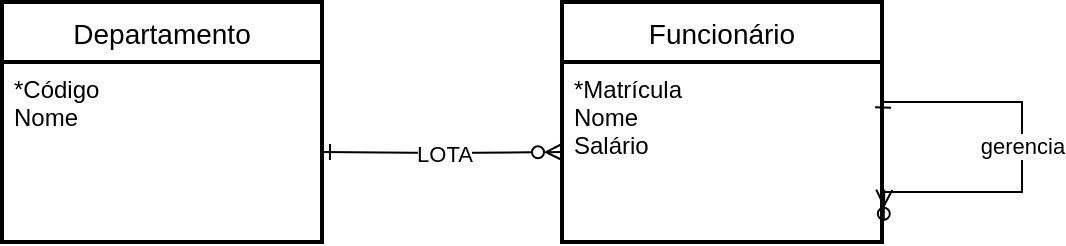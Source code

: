 <mxfile version="15.4.3" type="github">
  <diagram id="R2lEEEUBdFMjLlhIrx00" name="Page-1">
    <mxGraphModel dx="599" dy="359" grid="1" gridSize="10" guides="1" tooltips="1" connect="1" arrows="1" fold="1" page="1" pageScale="1" pageWidth="850" pageHeight="1100" math="0" shadow="0" extFonts="Permanent Marker^https://fonts.googleapis.com/css?family=Permanent+Marker">
      <root>
        <mxCell id="0" />
        <mxCell id="1" parent="0" />
        <mxCell id="7WtKob1lGojaLKXV-pY6-1" value="Departamento" style="swimlane;childLayout=stackLayout;horizontal=1;startSize=30;horizontalStack=0;rounded=0;fontSize=14;fontStyle=0;strokeWidth=2;resizeParent=0;resizeLast=1;shadow=0;dashed=0;align=center;strokeColor=default;fillColor=default;" vertex="1" parent="1">
          <mxGeometry x="180" y="100" width="160" height="120" as="geometry" />
        </mxCell>
        <mxCell id="7WtKob1lGojaLKXV-pY6-2" value="*Código&#xa;Nome" style="align=left;strokeColor=none;fillColor=none;spacingLeft=4;fontSize=12;verticalAlign=top;resizable=0;rotatable=0;part=1;" vertex="1" parent="7WtKob1lGojaLKXV-pY6-1">
          <mxGeometry y="30" width="160" height="90" as="geometry" />
        </mxCell>
        <mxCell id="7WtKob1lGojaLKXV-pY6-3" value="Funcionário" style="swimlane;childLayout=stackLayout;horizontal=1;startSize=30;horizontalStack=0;rounded=0;fontSize=14;fontStyle=0;strokeWidth=2;resizeParent=0;resizeLast=1;shadow=0;dashed=0;align=center;strokeColor=default;fillColor=default;" vertex="1" parent="1">
          <mxGeometry x="460" y="100" width="160" height="120" as="geometry" />
        </mxCell>
        <mxCell id="7WtKob1lGojaLKXV-pY6-4" value="*Matrícula&#xa;Nome&#xa;Salário" style="align=left;strokeColor=none;fillColor=none;spacingLeft=4;fontSize=12;verticalAlign=top;resizable=0;rotatable=0;part=1;" vertex="1" parent="7WtKob1lGojaLKXV-pY6-3">
          <mxGeometry y="30" width="160" height="90" as="geometry" />
        </mxCell>
        <mxCell id="7WtKob1lGojaLKXV-pY6-6" value="gerencia" style="edgeStyle=orthogonalEdgeStyle;rounded=0;orthogonalLoop=1;jettySize=auto;html=1;exitX=1.004;exitY=0.208;exitDx=0;exitDy=0;entryX=1.007;entryY=0.71;entryDx=0;entryDy=0;startArrow=ERone;startFill=0;endArrow=ERzeroToMany;endFill=0;exitPerimeter=0;entryPerimeter=0;" edge="1" parent="7WtKob1lGojaLKXV-pY6-3" source="7WtKob1lGojaLKXV-pY6-4" target="7WtKob1lGojaLKXV-pY6-4">
          <mxGeometry relative="1" as="geometry">
            <Array as="points">
              <mxPoint x="161" y="50" />
              <mxPoint x="230" y="50" />
              <mxPoint x="230" y="95" />
              <mxPoint x="161" y="95" />
            </Array>
            <mxPoint x="170" y="50.01" as="sourcePoint" />
            <mxPoint x="170" y="95.01" as="targetPoint" />
          </mxGeometry>
        </mxCell>
        <mxCell id="7WtKob1lGojaLKXV-pY6-5" value="LOTA&lt;br&gt;" style="edgeStyle=orthogonalEdgeStyle;rounded=0;orthogonalLoop=1;jettySize=auto;html=1;entryX=0;entryY=0.5;entryDx=0;entryDy=0;endArrow=ERzeroToMany;endFill=0;startArrow=ERone;startFill=0;endSize=6;sketch=0;" edge="1" parent="1" target="7WtKob1lGojaLKXV-pY6-4">
          <mxGeometry relative="1" as="geometry">
            <mxPoint x="340" y="175" as="sourcePoint" />
            <mxPoint x="370" y="235" as="targetPoint" />
          </mxGeometry>
        </mxCell>
      </root>
    </mxGraphModel>
  </diagram>
</mxfile>
